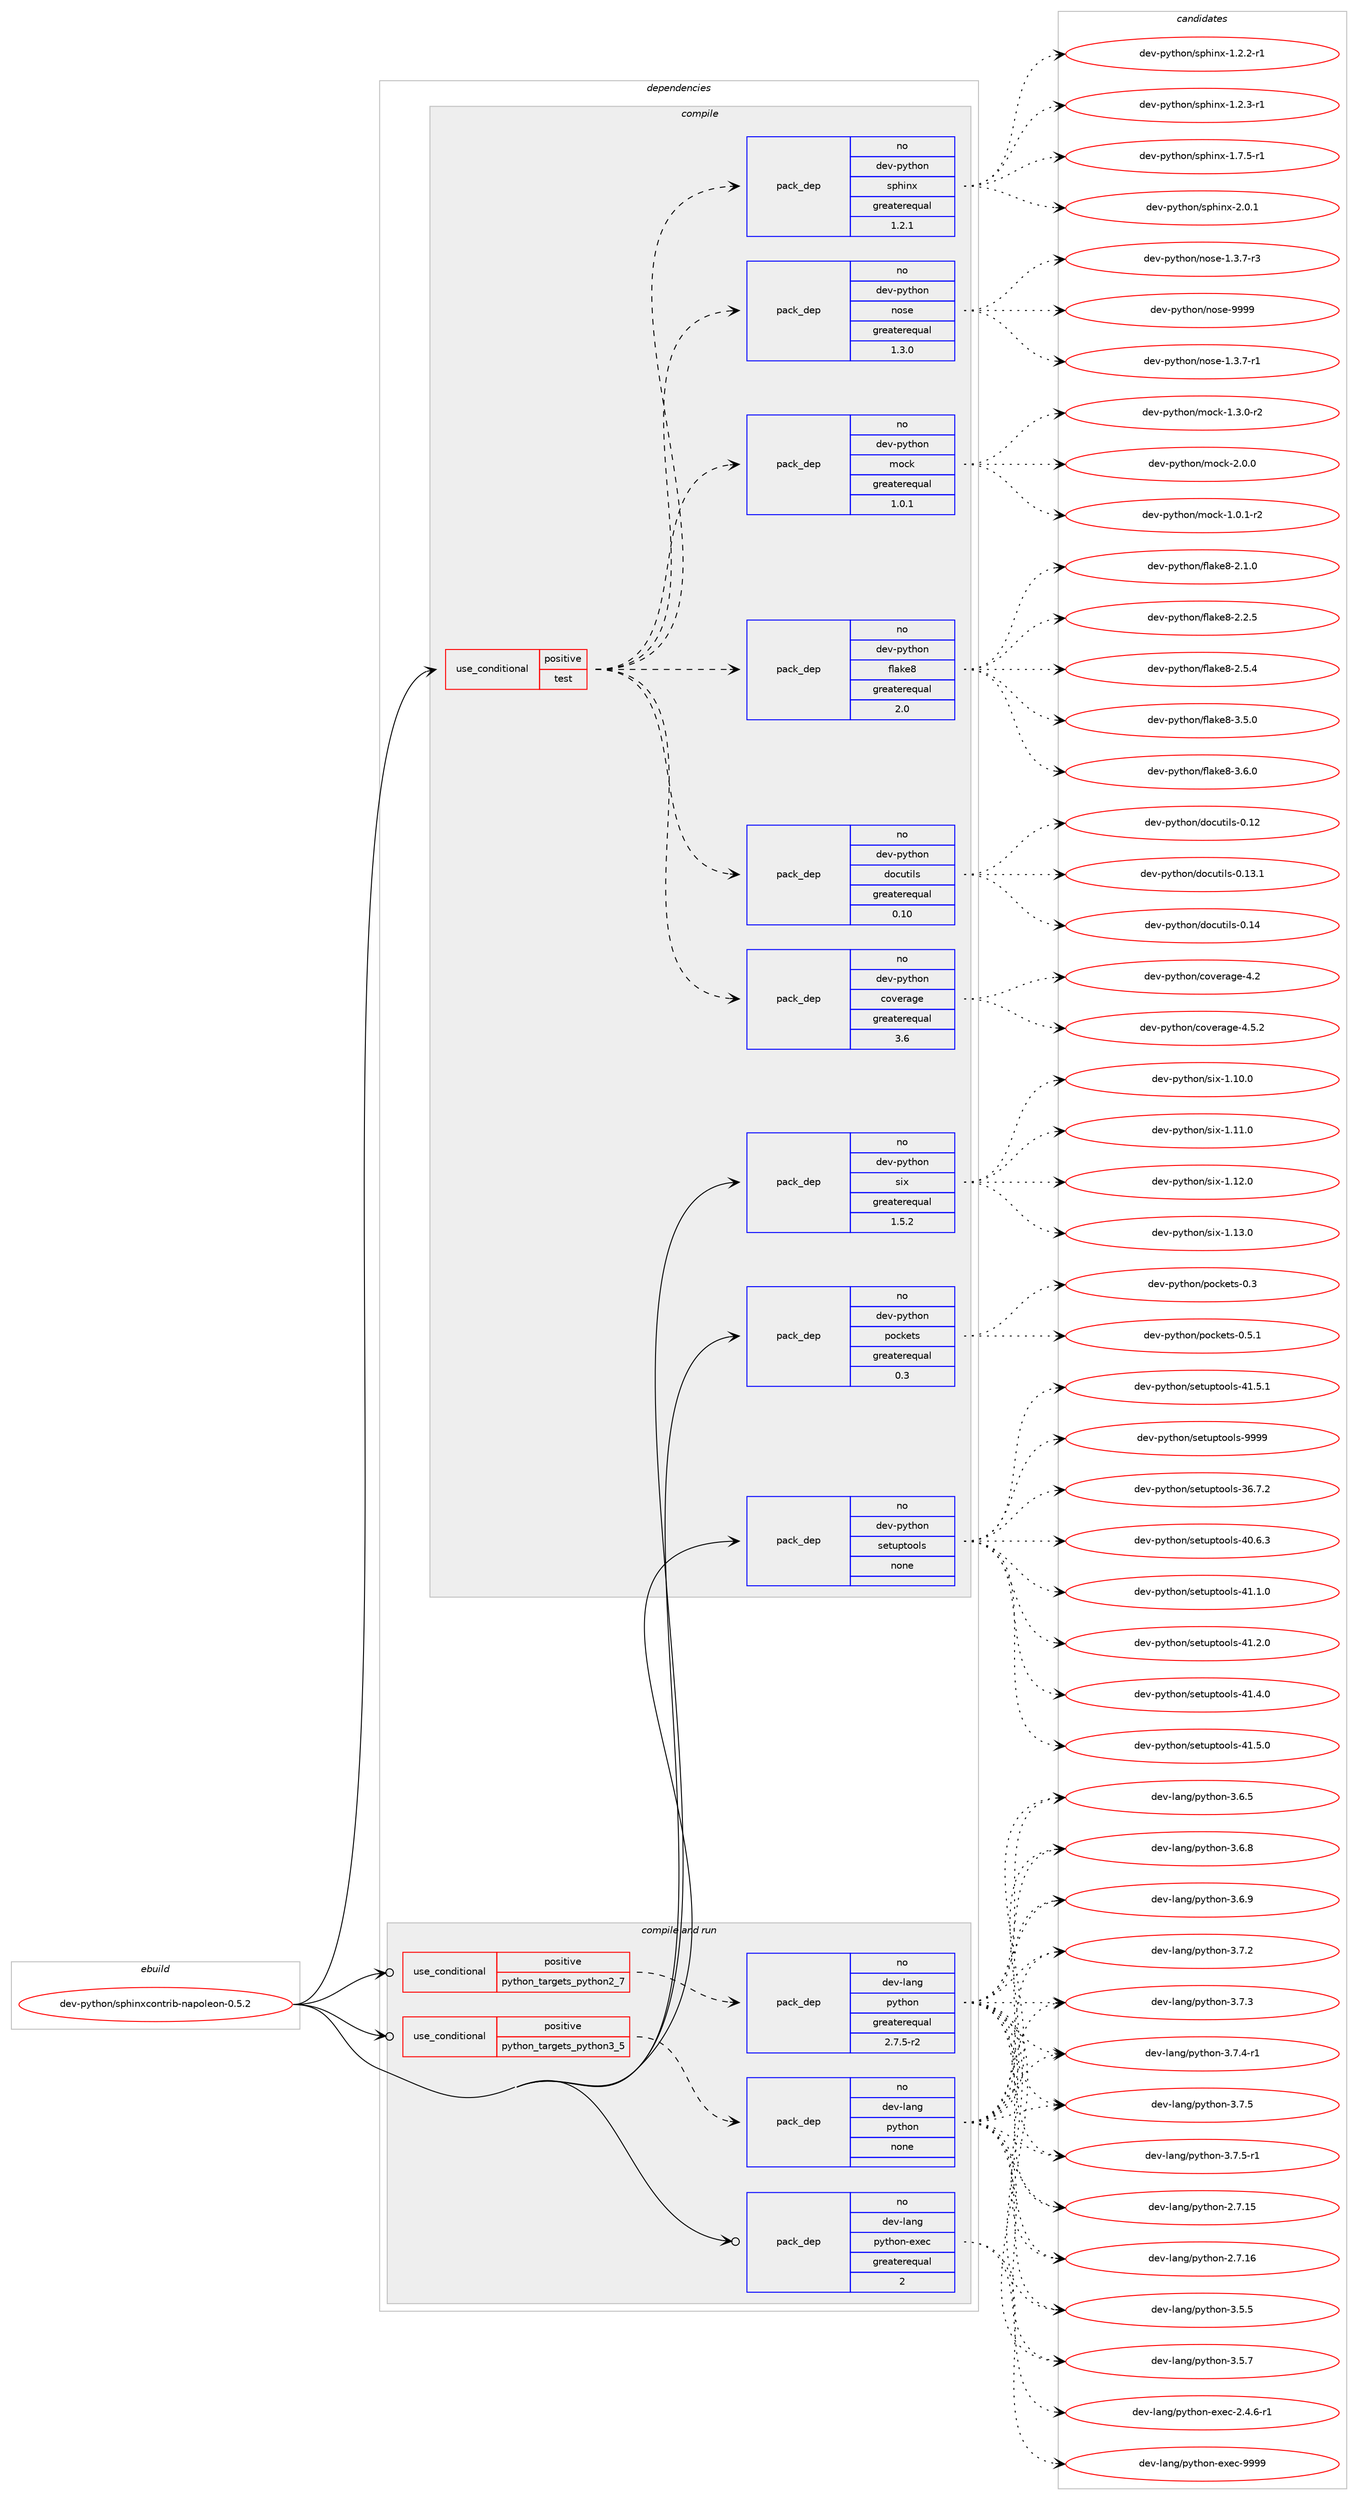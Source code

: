 digraph prolog {

# *************
# Graph options
# *************

newrank=true;
concentrate=true;
compound=true;
graph [rankdir=LR,fontname=Helvetica,fontsize=10,ranksep=1.5];#, ranksep=2.5, nodesep=0.2];
edge  [arrowhead=vee];
node  [fontname=Helvetica,fontsize=10];

# **********
# The ebuild
# **********

subgraph cluster_leftcol {
color=gray;
rank=same;
label=<<i>ebuild</i>>;
id [label="dev-python/sphinxcontrib-napoleon-0.5.2", color=red, width=4, href="../dev-python/sphinxcontrib-napoleon-0.5.2.svg"];
}

# ****************
# The dependencies
# ****************

subgraph cluster_midcol {
color=gray;
label=<<i>dependencies</i>>;
subgraph cluster_compile {
fillcolor="#eeeeee";
style=filled;
label=<<i>compile</i>>;
subgraph cond149776 {
dependency638480 [label=<<TABLE BORDER="0" CELLBORDER="1" CELLSPACING="0" CELLPADDING="4"><TR><TD ROWSPAN="3" CELLPADDING="10">use_conditional</TD></TR><TR><TD>positive</TD></TR><TR><TD>test</TD></TR></TABLE>>, shape=none, color=red];
subgraph pack476823 {
dependency638481 [label=<<TABLE BORDER="0" CELLBORDER="1" CELLSPACING="0" CELLPADDING="4" WIDTH="220"><TR><TD ROWSPAN="6" CELLPADDING="30">pack_dep</TD></TR><TR><TD WIDTH="110">no</TD></TR><TR><TD>dev-python</TD></TR><TR><TD>coverage</TD></TR><TR><TD>greaterequal</TD></TR><TR><TD>3.6</TD></TR></TABLE>>, shape=none, color=blue];
}
dependency638480:e -> dependency638481:w [weight=20,style="dashed",arrowhead="vee"];
subgraph pack476824 {
dependency638482 [label=<<TABLE BORDER="0" CELLBORDER="1" CELLSPACING="0" CELLPADDING="4" WIDTH="220"><TR><TD ROWSPAN="6" CELLPADDING="30">pack_dep</TD></TR><TR><TD WIDTH="110">no</TD></TR><TR><TD>dev-python</TD></TR><TR><TD>docutils</TD></TR><TR><TD>greaterequal</TD></TR><TR><TD>0.10</TD></TR></TABLE>>, shape=none, color=blue];
}
dependency638480:e -> dependency638482:w [weight=20,style="dashed",arrowhead="vee"];
subgraph pack476825 {
dependency638483 [label=<<TABLE BORDER="0" CELLBORDER="1" CELLSPACING="0" CELLPADDING="4" WIDTH="220"><TR><TD ROWSPAN="6" CELLPADDING="30">pack_dep</TD></TR><TR><TD WIDTH="110">no</TD></TR><TR><TD>dev-python</TD></TR><TR><TD>flake8</TD></TR><TR><TD>greaterequal</TD></TR><TR><TD>2.0</TD></TR></TABLE>>, shape=none, color=blue];
}
dependency638480:e -> dependency638483:w [weight=20,style="dashed",arrowhead="vee"];
subgraph pack476826 {
dependency638484 [label=<<TABLE BORDER="0" CELLBORDER="1" CELLSPACING="0" CELLPADDING="4" WIDTH="220"><TR><TD ROWSPAN="6" CELLPADDING="30">pack_dep</TD></TR><TR><TD WIDTH="110">no</TD></TR><TR><TD>dev-python</TD></TR><TR><TD>mock</TD></TR><TR><TD>greaterequal</TD></TR><TR><TD>1.0.1</TD></TR></TABLE>>, shape=none, color=blue];
}
dependency638480:e -> dependency638484:w [weight=20,style="dashed",arrowhead="vee"];
subgraph pack476827 {
dependency638485 [label=<<TABLE BORDER="0" CELLBORDER="1" CELLSPACING="0" CELLPADDING="4" WIDTH="220"><TR><TD ROWSPAN="6" CELLPADDING="30">pack_dep</TD></TR><TR><TD WIDTH="110">no</TD></TR><TR><TD>dev-python</TD></TR><TR><TD>nose</TD></TR><TR><TD>greaterequal</TD></TR><TR><TD>1.3.0</TD></TR></TABLE>>, shape=none, color=blue];
}
dependency638480:e -> dependency638485:w [weight=20,style="dashed",arrowhead="vee"];
subgraph pack476828 {
dependency638486 [label=<<TABLE BORDER="0" CELLBORDER="1" CELLSPACING="0" CELLPADDING="4" WIDTH="220"><TR><TD ROWSPAN="6" CELLPADDING="30">pack_dep</TD></TR><TR><TD WIDTH="110">no</TD></TR><TR><TD>dev-python</TD></TR><TR><TD>sphinx</TD></TR><TR><TD>greaterequal</TD></TR><TR><TD>1.2.1</TD></TR></TABLE>>, shape=none, color=blue];
}
dependency638480:e -> dependency638486:w [weight=20,style="dashed",arrowhead="vee"];
}
id:e -> dependency638480:w [weight=20,style="solid",arrowhead="vee"];
subgraph pack476829 {
dependency638487 [label=<<TABLE BORDER="0" CELLBORDER="1" CELLSPACING="0" CELLPADDING="4" WIDTH="220"><TR><TD ROWSPAN="6" CELLPADDING="30">pack_dep</TD></TR><TR><TD WIDTH="110">no</TD></TR><TR><TD>dev-python</TD></TR><TR><TD>pockets</TD></TR><TR><TD>greaterequal</TD></TR><TR><TD>0.3</TD></TR></TABLE>>, shape=none, color=blue];
}
id:e -> dependency638487:w [weight=20,style="solid",arrowhead="vee"];
subgraph pack476830 {
dependency638488 [label=<<TABLE BORDER="0" CELLBORDER="1" CELLSPACING="0" CELLPADDING="4" WIDTH="220"><TR><TD ROWSPAN="6" CELLPADDING="30">pack_dep</TD></TR><TR><TD WIDTH="110">no</TD></TR><TR><TD>dev-python</TD></TR><TR><TD>setuptools</TD></TR><TR><TD>none</TD></TR><TR><TD></TD></TR></TABLE>>, shape=none, color=blue];
}
id:e -> dependency638488:w [weight=20,style="solid",arrowhead="vee"];
subgraph pack476831 {
dependency638489 [label=<<TABLE BORDER="0" CELLBORDER="1" CELLSPACING="0" CELLPADDING="4" WIDTH="220"><TR><TD ROWSPAN="6" CELLPADDING="30">pack_dep</TD></TR><TR><TD WIDTH="110">no</TD></TR><TR><TD>dev-python</TD></TR><TR><TD>six</TD></TR><TR><TD>greaterequal</TD></TR><TR><TD>1.5.2</TD></TR></TABLE>>, shape=none, color=blue];
}
id:e -> dependency638489:w [weight=20,style="solid",arrowhead="vee"];
}
subgraph cluster_compileandrun {
fillcolor="#eeeeee";
style=filled;
label=<<i>compile and run</i>>;
subgraph cond149777 {
dependency638490 [label=<<TABLE BORDER="0" CELLBORDER="1" CELLSPACING="0" CELLPADDING="4"><TR><TD ROWSPAN="3" CELLPADDING="10">use_conditional</TD></TR><TR><TD>positive</TD></TR><TR><TD>python_targets_python2_7</TD></TR></TABLE>>, shape=none, color=red];
subgraph pack476832 {
dependency638491 [label=<<TABLE BORDER="0" CELLBORDER="1" CELLSPACING="0" CELLPADDING="4" WIDTH="220"><TR><TD ROWSPAN="6" CELLPADDING="30">pack_dep</TD></TR><TR><TD WIDTH="110">no</TD></TR><TR><TD>dev-lang</TD></TR><TR><TD>python</TD></TR><TR><TD>greaterequal</TD></TR><TR><TD>2.7.5-r2</TD></TR></TABLE>>, shape=none, color=blue];
}
dependency638490:e -> dependency638491:w [weight=20,style="dashed",arrowhead="vee"];
}
id:e -> dependency638490:w [weight=20,style="solid",arrowhead="odotvee"];
subgraph cond149778 {
dependency638492 [label=<<TABLE BORDER="0" CELLBORDER="1" CELLSPACING="0" CELLPADDING="4"><TR><TD ROWSPAN="3" CELLPADDING="10">use_conditional</TD></TR><TR><TD>positive</TD></TR><TR><TD>python_targets_python3_5</TD></TR></TABLE>>, shape=none, color=red];
subgraph pack476833 {
dependency638493 [label=<<TABLE BORDER="0" CELLBORDER="1" CELLSPACING="0" CELLPADDING="4" WIDTH="220"><TR><TD ROWSPAN="6" CELLPADDING="30">pack_dep</TD></TR><TR><TD WIDTH="110">no</TD></TR><TR><TD>dev-lang</TD></TR><TR><TD>python</TD></TR><TR><TD>none</TD></TR><TR><TD></TD></TR></TABLE>>, shape=none, color=blue];
}
dependency638492:e -> dependency638493:w [weight=20,style="dashed",arrowhead="vee"];
}
id:e -> dependency638492:w [weight=20,style="solid",arrowhead="odotvee"];
subgraph pack476834 {
dependency638494 [label=<<TABLE BORDER="0" CELLBORDER="1" CELLSPACING="0" CELLPADDING="4" WIDTH="220"><TR><TD ROWSPAN="6" CELLPADDING="30">pack_dep</TD></TR><TR><TD WIDTH="110">no</TD></TR><TR><TD>dev-lang</TD></TR><TR><TD>python-exec</TD></TR><TR><TD>greaterequal</TD></TR><TR><TD>2</TD></TR></TABLE>>, shape=none, color=blue];
}
id:e -> dependency638494:w [weight=20,style="solid",arrowhead="odotvee"];
}
subgraph cluster_run {
fillcolor="#eeeeee";
style=filled;
label=<<i>run</i>>;
}
}

# **************
# The candidates
# **************

subgraph cluster_choices {
rank=same;
color=gray;
label=<<i>candidates</i>>;

subgraph choice476823 {
color=black;
nodesep=1;
choice1001011184511212111610411111047991111181011149710310145524650 [label="dev-python/coverage-4.2", color=red, width=4,href="../dev-python/coverage-4.2.svg"];
choice10010111845112121116104111110479911111810111497103101455246534650 [label="dev-python/coverage-4.5.2", color=red, width=4,href="../dev-python/coverage-4.5.2.svg"];
dependency638481:e -> choice1001011184511212111610411111047991111181011149710310145524650:w [style=dotted,weight="100"];
dependency638481:e -> choice10010111845112121116104111110479911111810111497103101455246534650:w [style=dotted,weight="100"];
}
subgraph choice476824 {
color=black;
nodesep=1;
choice1001011184511212111610411111047100111991171161051081154548464950 [label="dev-python/docutils-0.12", color=red, width=4,href="../dev-python/docutils-0.12.svg"];
choice10010111845112121116104111110471001119911711610510811545484649514649 [label="dev-python/docutils-0.13.1", color=red, width=4,href="../dev-python/docutils-0.13.1.svg"];
choice1001011184511212111610411111047100111991171161051081154548464952 [label="dev-python/docutils-0.14", color=red, width=4,href="../dev-python/docutils-0.14.svg"];
dependency638482:e -> choice1001011184511212111610411111047100111991171161051081154548464950:w [style=dotted,weight="100"];
dependency638482:e -> choice10010111845112121116104111110471001119911711610510811545484649514649:w [style=dotted,weight="100"];
dependency638482:e -> choice1001011184511212111610411111047100111991171161051081154548464952:w [style=dotted,weight="100"];
}
subgraph choice476825 {
color=black;
nodesep=1;
choice10010111845112121116104111110471021089710710156455046494648 [label="dev-python/flake8-2.1.0", color=red, width=4,href="../dev-python/flake8-2.1.0.svg"];
choice10010111845112121116104111110471021089710710156455046504653 [label="dev-python/flake8-2.2.5", color=red, width=4,href="../dev-python/flake8-2.2.5.svg"];
choice10010111845112121116104111110471021089710710156455046534652 [label="dev-python/flake8-2.5.4", color=red, width=4,href="../dev-python/flake8-2.5.4.svg"];
choice10010111845112121116104111110471021089710710156455146534648 [label="dev-python/flake8-3.5.0", color=red, width=4,href="../dev-python/flake8-3.5.0.svg"];
choice10010111845112121116104111110471021089710710156455146544648 [label="dev-python/flake8-3.6.0", color=red, width=4,href="../dev-python/flake8-3.6.0.svg"];
dependency638483:e -> choice10010111845112121116104111110471021089710710156455046494648:w [style=dotted,weight="100"];
dependency638483:e -> choice10010111845112121116104111110471021089710710156455046504653:w [style=dotted,weight="100"];
dependency638483:e -> choice10010111845112121116104111110471021089710710156455046534652:w [style=dotted,weight="100"];
dependency638483:e -> choice10010111845112121116104111110471021089710710156455146534648:w [style=dotted,weight="100"];
dependency638483:e -> choice10010111845112121116104111110471021089710710156455146544648:w [style=dotted,weight="100"];
}
subgraph choice476826 {
color=black;
nodesep=1;
choice1001011184511212111610411111047109111991074549464846494511450 [label="dev-python/mock-1.0.1-r2", color=red, width=4,href="../dev-python/mock-1.0.1-r2.svg"];
choice1001011184511212111610411111047109111991074549465146484511450 [label="dev-python/mock-1.3.0-r2", color=red, width=4,href="../dev-python/mock-1.3.0-r2.svg"];
choice100101118451121211161041111104710911199107455046484648 [label="dev-python/mock-2.0.0", color=red, width=4,href="../dev-python/mock-2.0.0.svg"];
dependency638484:e -> choice1001011184511212111610411111047109111991074549464846494511450:w [style=dotted,weight="100"];
dependency638484:e -> choice1001011184511212111610411111047109111991074549465146484511450:w [style=dotted,weight="100"];
dependency638484:e -> choice100101118451121211161041111104710911199107455046484648:w [style=dotted,weight="100"];
}
subgraph choice476827 {
color=black;
nodesep=1;
choice10010111845112121116104111110471101111151014549465146554511449 [label="dev-python/nose-1.3.7-r1", color=red, width=4,href="../dev-python/nose-1.3.7-r1.svg"];
choice10010111845112121116104111110471101111151014549465146554511451 [label="dev-python/nose-1.3.7-r3", color=red, width=4,href="../dev-python/nose-1.3.7-r3.svg"];
choice10010111845112121116104111110471101111151014557575757 [label="dev-python/nose-9999", color=red, width=4,href="../dev-python/nose-9999.svg"];
dependency638485:e -> choice10010111845112121116104111110471101111151014549465146554511449:w [style=dotted,weight="100"];
dependency638485:e -> choice10010111845112121116104111110471101111151014549465146554511451:w [style=dotted,weight="100"];
dependency638485:e -> choice10010111845112121116104111110471101111151014557575757:w [style=dotted,weight="100"];
}
subgraph choice476828 {
color=black;
nodesep=1;
choice10010111845112121116104111110471151121041051101204549465046504511449 [label="dev-python/sphinx-1.2.2-r1", color=red, width=4,href="../dev-python/sphinx-1.2.2-r1.svg"];
choice10010111845112121116104111110471151121041051101204549465046514511449 [label="dev-python/sphinx-1.2.3-r1", color=red, width=4,href="../dev-python/sphinx-1.2.3-r1.svg"];
choice10010111845112121116104111110471151121041051101204549465546534511449 [label="dev-python/sphinx-1.7.5-r1", color=red, width=4,href="../dev-python/sphinx-1.7.5-r1.svg"];
choice1001011184511212111610411111047115112104105110120455046484649 [label="dev-python/sphinx-2.0.1", color=red, width=4,href="../dev-python/sphinx-2.0.1.svg"];
dependency638486:e -> choice10010111845112121116104111110471151121041051101204549465046504511449:w [style=dotted,weight="100"];
dependency638486:e -> choice10010111845112121116104111110471151121041051101204549465046514511449:w [style=dotted,weight="100"];
dependency638486:e -> choice10010111845112121116104111110471151121041051101204549465546534511449:w [style=dotted,weight="100"];
dependency638486:e -> choice1001011184511212111610411111047115112104105110120455046484649:w [style=dotted,weight="100"];
}
subgraph choice476829 {
color=black;
nodesep=1;
choice10010111845112121116104111110471121119910710111611545484651 [label="dev-python/pockets-0.3", color=red, width=4,href="../dev-python/pockets-0.3.svg"];
choice100101118451121211161041111104711211199107101116115454846534649 [label="dev-python/pockets-0.5.1", color=red, width=4,href="../dev-python/pockets-0.5.1.svg"];
dependency638487:e -> choice10010111845112121116104111110471121119910710111611545484651:w [style=dotted,weight="100"];
dependency638487:e -> choice100101118451121211161041111104711211199107101116115454846534649:w [style=dotted,weight="100"];
}
subgraph choice476830 {
color=black;
nodesep=1;
choice100101118451121211161041111104711510111611711211611111110811545515446554650 [label="dev-python/setuptools-36.7.2", color=red, width=4,href="../dev-python/setuptools-36.7.2.svg"];
choice100101118451121211161041111104711510111611711211611111110811545524846544651 [label="dev-python/setuptools-40.6.3", color=red, width=4,href="../dev-python/setuptools-40.6.3.svg"];
choice100101118451121211161041111104711510111611711211611111110811545524946494648 [label="dev-python/setuptools-41.1.0", color=red, width=4,href="../dev-python/setuptools-41.1.0.svg"];
choice100101118451121211161041111104711510111611711211611111110811545524946504648 [label="dev-python/setuptools-41.2.0", color=red, width=4,href="../dev-python/setuptools-41.2.0.svg"];
choice100101118451121211161041111104711510111611711211611111110811545524946524648 [label="dev-python/setuptools-41.4.0", color=red, width=4,href="../dev-python/setuptools-41.4.0.svg"];
choice100101118451121211161041111104711510111611711211611111110811545524946534648 [label="dev-python/setuptools-41.5.0", color=red, width=4,href="../dev-python/setuptools-41.5.0.svg"];
choice100101118451121211161041111104711510111611711211611111110811545524946534649 [label="dev-python/setuptools-41.5.1", color=red, width=4,href="../dev-python/setuptools-41.5.1.svg"];
choice10010111845112121116104111110471151011161171121161111111081154557575757 [label="dev-python/setuptools-9999", color=red, width=4,href="../dev-python/setuptools-9999.svg"];
dependency638488:e -> choice100101118451121211161041111104711510111611711211611111110811545515446554650:w [style=dotted,weight="100"];
dependency638488:e -> choice100101118451121211161041111104711510111611711211611111110811545524846544651:w [style=dotted,weight="100"];
dependency638488:e -> choice100101118451121211161041111104711510111611711211611111110811545524946494648:w [style=dotted,weight="100"];
dependency638488:e -> choice100101118451121211161041111104711510111611711211611111110811545524946504648:w [style=dotted,weight="100"];
dependency638488:e -> choice100101118451121211161041111104711510111611711211611111110811545524946524648:w [style=dotted,weight="100"];
dependency638488:e -> choice100101118451121211161041111104711510111611711211611111110811545524946534648:w [style=dotted,weight="100"];
dependency638488:e -> choice100101118451121211161041111104711510111611711211611111110811545524946534649:w [style=dotted,weight="100"];
dependency638488:e -> choice10010111845112121116104111110471151011161171121161111111081154557575757:w [style=dotted,weight="100"];
}
subgraph choice476831 {
color=black;
nodesep=1;
choice100101118451121211161041111104711510512045494649484648 [label="dev-python/six-1.10.0", color=red, width=4,href="../dev-python/six-1.10.0.svg"];
choice100101118451121211161041111104711510512045494649494648 [label="dev-python/six-1.11.0", color=red, width=4,href="../dev-python/six-1.11.0.svg"];
choice100101118451121211161041111104711510512045494649504648 [label="dev-python/six-1.12.0", color=red, width=4,href="../dev-python/six-1.12.0.svg"];
choice100101118451121211161041111104711510512045494649514648 [label="dev-python/six-1.13.0", color=red, width=4,href="../dev-python/six-1.13.0.svg"];
dependency638489:e -> choice100101118451121211161041111104711510512045494649484648:w [style=dotted,weight="100"];
dependency638489:e -> choice100101118451121211161041111104711510512045494649494648:w [style=dotted,weight="100"];
dependency638489:e -> choice100101118451121211161041111104711510512045494649504648:w [style=dotted,weight="100"];
dependency638489:e -> choice100101118451121211161041111104711510512045494649514648:w [style=dotted,weight="100"];
}
subgraph choice476832 {
color=black;
nodesep=1;
choice10010111845108971101034711212111610411111045504655464953 [label="dev-lang/python-2.7.15", color=red, width=4,href="../dev-lang/python-2.7.15.svg"];
choice10010111845108971101034711212111610411111045504655464954 [label="dev-lang/python-2.7.16", color=red, width=4,href="../dev-lang/python-2.7.16.svg"];
choice100101118451089711010347112121116104111110455146534653 [label="dev-lang/python-3.5.5", color=red, width=4,href="../dev-lang/python-3.5.5.svg"];
choice100101118451089711010347112121116104111110455146534655 [label="dev-lang/python-3.5.7", color=red, width=4,href="../dev-lang/python-3.5.7.svg"];
choice100101118451089711010347112121116104111110455146544653 [label="dev-lang/python-3.6.5", color=red, width=4,href="../dev-lang/python-3.6.5.svg"];
choice100101118451089711010347112121116104111110455146544656 [label="dev-lang/python-3.6.8", color=red, width=4,href="../dev-lang/python-3.6.8.svg"];
choice100101118451089711010347112121116104111110455146544657 [label="dev-lang/python-3.6.9", color=red, width=4,href="../dev-lang/python-3.6.9.svg"];
choice100101118451089711010347112121116104111110455146554650 [label="dev-lang/python-3.7.2", color=red, width=4,href="../dev-lang/python-3.7.2.svg"];
choice100101118451089711010347112121116104111110455146554651 [label="dev-lang/python-3.7.3", color=red, width=4,href="../dev-lang/python-3.7.3.svg"];
choice1001011184510897110103471121211161041111104551465546524511449 [label="dev-lang/python-3.7.4-r1", color=red, width=4,href="../dev-lang/python-3.7.4-r1.svg"];
choice100101118451089711010347112121116104111110455146554653 [label="dev-lang/python-3.7.5", color=red, width=4,href="../dev-lang/python-3.7.5.svg"];
choice1001011184510897110103471121211161041111104551465546534511449 [label="dev-lang/python-3.7.5-r1", color=red, width=4,href="../dev-lang/python-3.7.5-r1.svg"];
dependency638491:e -> choice10010111845108971101034711212111610411111045504655464953:w [style=dotted,weight="100"];
dependency638491:e -> choice10010111845108971101034711212111610411111045504655464954:w [style=dotted,weight="100"];
dependency638491:e -> choice100101118451089711010347112121116104111110455146534653:w [style=dotted,weight="100"];
dependency638491:e -> choice100101118451089711010347112121116104111110455146534655:w [style=dotted,weight="100"];
dependency638491:e -> choice100101118451089711010347112121116104111110455146544653:w [style=dotted,weight="100"];
dependency638491:e -> choice100101118451089711010347112121116104111110455146544656:w [style=dotted,weight="100"];
dependency638491:e -> choice100101118451089711010347112121116104111110455146544657:w [style=dotted,weight="100"];
dependency638491:e -> choice100101118451089711010347112121116104111110455146554650:w [style=dotted,weight="100"];
dependency638491:e -> choice100101118451089711010347112121116104111110455146554651:w [style=dotted,weight="100"];
dependency638491:e -> choice1001011184510897110103471121211161041111104551465546524511449:w [style=dotted,weight="100"];
dependency638491:e -> choice100101118451089711010347112121116104111110455146554653:w [style=dotted,weight="100"];
dependency638491:e -> choice1001011184510897110103471121211161041111104551465546534511449:w [style=dotted,weight="100"];
}
subgraph choice476833 {
color=black;
nodesep=1;
choice10010111845108971101034711212111610411111045504655464953 [label="dev-lang/python-2.7.15", color=red, width=4,href="../dev-lang/python-2.7.15.svg"];
choice10010111845108971101034711212111610411111045504655464954 [label="dev-lang/python-2.7.16", color=red, width=4,href="../dev-lang/python-2.7.16.svg"];
choice100101118451089711010347112121116104111110455146534653 [label="dev-lang/python-3.5.5", color=red, width=4,href="../dev-lang/python-3.5.5.svg"];
choice100101118451089711010347112121116104111110455146534655 [label="dev-lang/python-3.5.7", color=red, width=4,href="../dev-lang/python-3.5.7.svg"];
choice100101118451089711010347112121116104111110455146544653 [label="dev-lang/python-3.6.5", color=red, width=4,href="../dev-lang/python-3.6.5.svg"];
choice100101118451089711010347112121116104111110455146544656 [label="dev-lang/python-3.6.8", color=red, width=4,href="../dev-lang/python-3.6.8.svg"];
choice100101118451089711010347112121116104111110455146544657 [label="dev-lang/python-3.6.9", color=red, width=4,href="../dev-lang/python-3.6.9.svg"];
choice100101118451089711010347112121116104111110455146554650 [label="dev-lang/python-3.7.2", color=red, width=4,href="../dev-lang/python-3.7.2.svg"];
choice100101118451089711010347112121116104111110455146554651 [label="dev-lang/python-3.7.3", color=red, width=4,href="../dev-lang/python-3.7.3.svg"];
choice1001011184510897110103471121211161041111104551465546524511449 [label="dev-lang/python-3.7.4-r1", color=red, width=4,href="../dev-lang/python-3.7.4-r1.svg"];
choice100101118451089711010347112121116104111110455146554653 [label="dev-lang/python-3.7.5", color=red, width=4,href="../dev-lang/python-3.7.5.svg"];
choice1001011184510897110103471121211161041111104551465546534511449 [label="dev-lang/python-3.7.5-r1", color=red, width=4,href="../dev-lang/python-3.7.5-r1.svg"];
dependency638493:e -> choice10010111845108971101034711212111610411111045504655464953:w [style=dotted,weight="100"];
dependency638493:e -> choice10010111845108971101034711212111610411111045504655464954:w [style=dotted,weight="100"];
dependency638493:e -> choice100101118451089711010347112121116104111110455146534653:w [style=dotted,weight="100"];
dependency638493:e -> choice100101118451089711010347112121116104111110455146534655:w [style=dotted,weight="100"];
dependency638493:e -> choice100101118451089711010347112121116104111110455146544653:w [style=dotted,weight="100"];
dependency638493:e -> choice100101118451089711010347112121116104111110455146544656:w [style=dotted,weight="100"];
dependency638493:e -> choice100101118451089711010347112121116104111110455146544657:w [style=dotted,weight="100"];
dependency638493:e -> choice100101118451089711010347112121116104111110455146554650:w [style=dotted,weight="100"];
dependency638493:e -> choice100101118451089711010347112121116104111110455146554651:w [style=dotted,weight="100"];
dependency638493:e -> choice1001011184510897110103471121211161041111104551465546524511449:w [style=dotted,weight="100"];
dependency638493:e -> choice100101118451089711010347112121116104111110455146554653:w [style=dotted,weight="100"];
dependency638493:e -> choice1001011184510897110103471121211161041111104551465546534511449:w [style=dotted,weight="100"];
}
subgraph choice476834 {
color=black;
nodesep=1;
choice10010111845108971101034711212111610411111045101120101994550465246544511449 [label="dev-lang/python-exec-2.4.6-r1", color=red, width=4,href="../dev-lang/python-exec-2.4.6-r1.svg"];
choice10010111845108971101034711212111610411111045101120101994557575757 [label="dev-lang/python-exec-9999", color=red, width=4,href="../dev-lang/python-exec-9999.svg"];
dependency638494:e -> choice10010111845108971101034711212111610411111045101120101994550465246544511449:w [style=dotted,weight="100"];
dependency638494:e -> choice10010111845108971101034711212111610411111045101120101994557575757:w [style=dotted,weight="100"];
}
}

}
